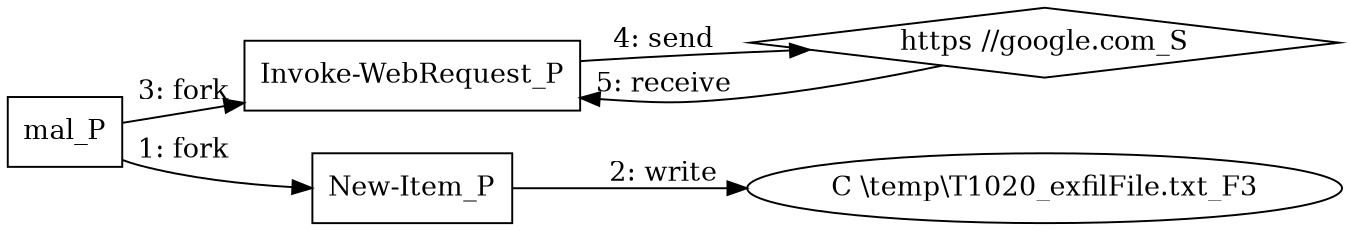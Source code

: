 digraph T1020 {
rankdir="LR"
size="9"
fixedsize="false"
splines="true"
nodesep=0.3
ranksep=0
fontsize=10
overlap="scalexy"
engine= "neato"
	"mal_P" [node_type=Process shape=box]
	"Invoke-WebRequest_P" [node_type=Process shape=box]
	"New-Item_P" [node_type=Process shape=box]
	"https //google.com_S" [node_type=Socket shape=diamond]
	"C \\temp\\T1020_exfilFile.txt_F3" [node_type=File shape=ellipse]
	"mal_P" -> "New-Item_P" [label="1: fork"]
	"New-Item_P" -> "C \\temp\\T1020_exfilFile.txt_F3" [label="2: write"]
	"mal_P" -> "Invoke-WebRequest_P" [label="3: fork"]
	"Invoke-WebRequest_P" -> "https //google.com_S" [label="4: send"]
	"https //google.com_S" -> "Invoke-WebRequest_P" [label="5: receive"]
}
